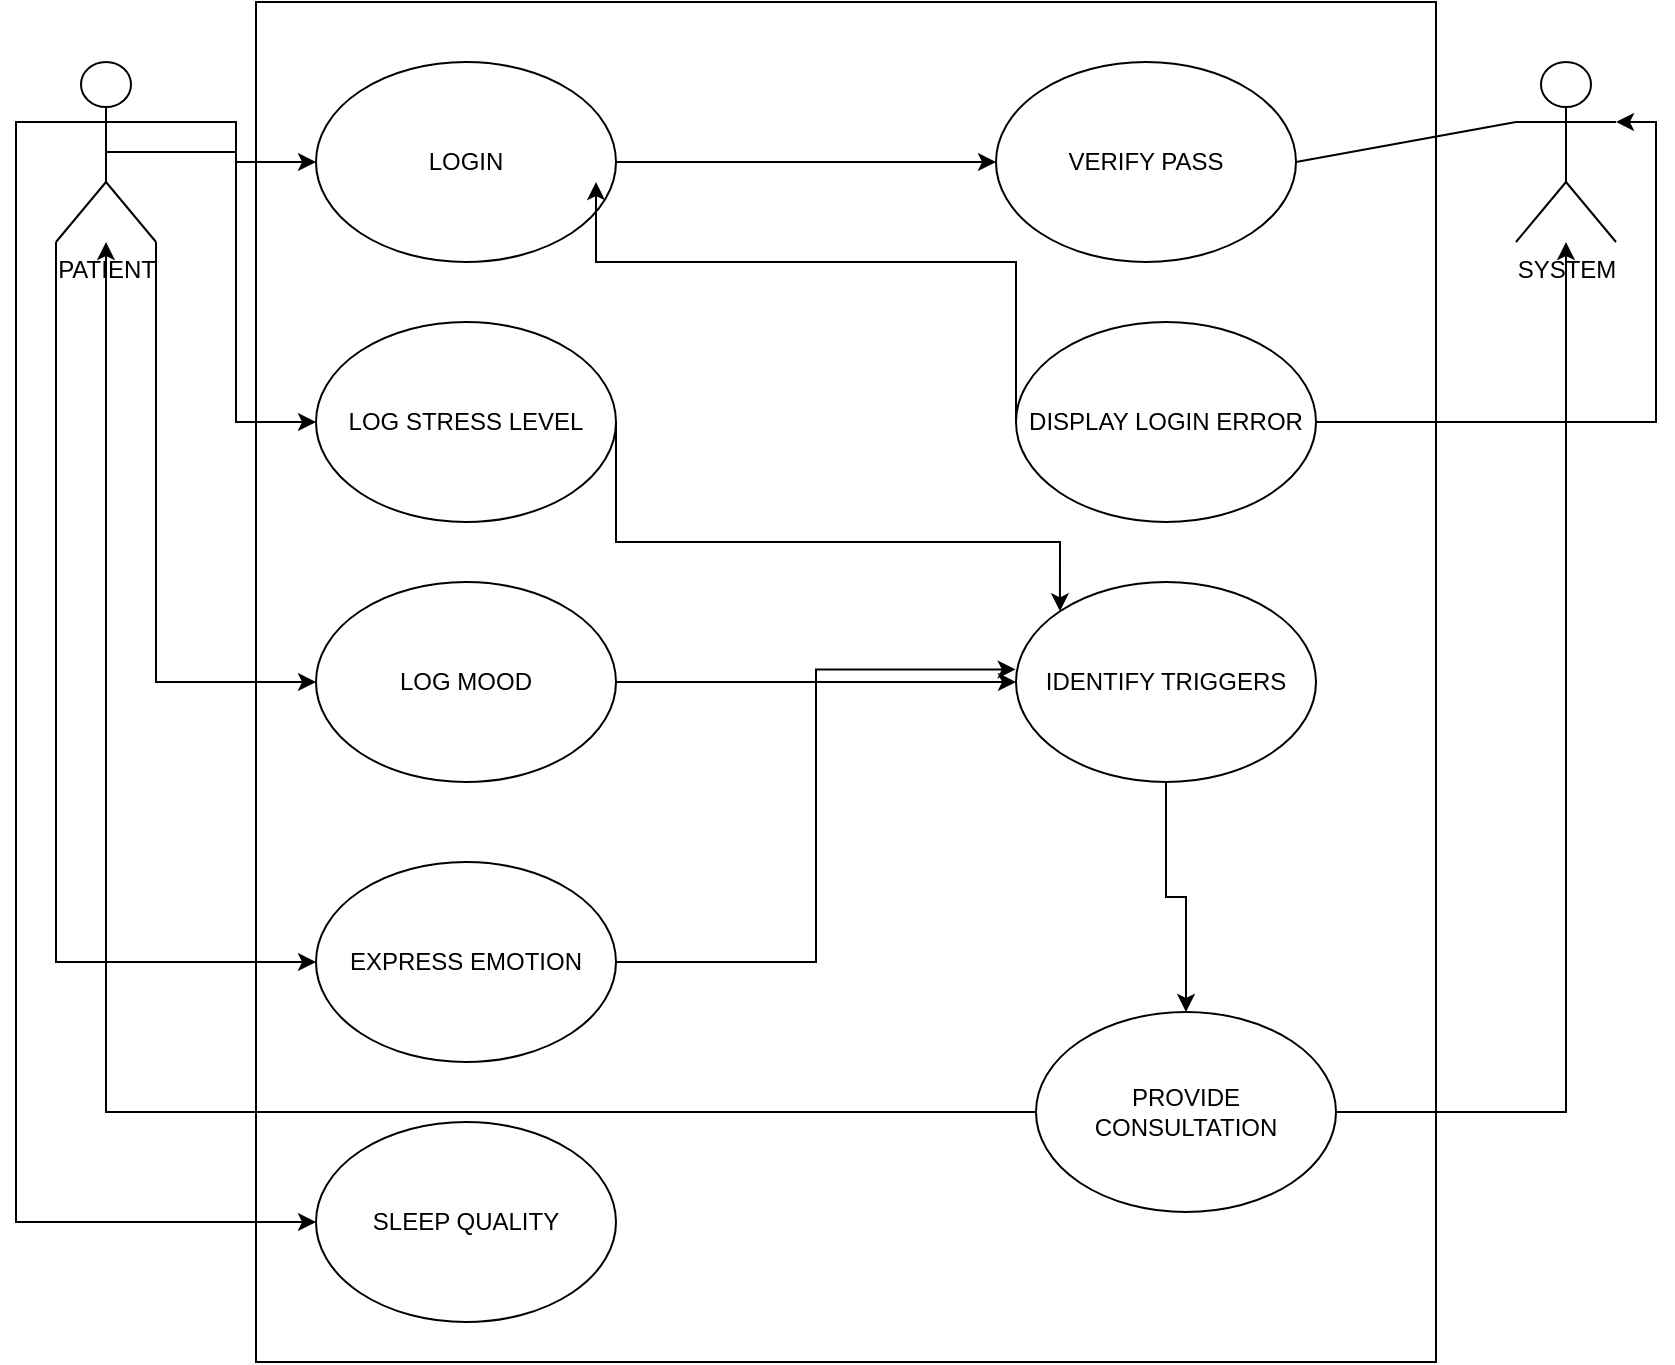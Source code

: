 <mxfile version="25.0.1">
  <diagram name="Page-1" id="UXNBtTIS3tb7Mg7rCU9a">
    <mxGraphModel dx="1560" dy="852" grid="1" gridSize="10" guides="1" tooltips="1" connect="1" arrows="1" fold="1" page="1" pageScale="1" pageWidth="827" pageHeight="1169" math="0" shadow="0">
      <root>
        <mxCell id="0" />
        <mxCell id="1" parent="0" />
        <mxCell id="PUUQbfQYf3G7SrFS9Qyq-1" value="" style="rounded=0;whiteSpace=wrap;html=1;" vertex="1" parent="1">
          <mxGeometry x="130" y="80" width="590" height="680" as="geometry" />
        </mxCell>
        <mxCell id="PUUQbfQYf3G7SrFS9Qyq-24" style="edgeStyle=orthogonalEdgeStyle;rounded=0;orthogonalLoop=1;jettySize=auto;html=1;exitX=1;exitY=0.333;exitDx=0;exitDy=0;exitPerimeter=0;" edge="1" parent="1" source="PUUQbfQYf3G7SrFS9Qyq-2" target="PUUQbfQYf3G7SrFS9Qyq-10">
          <mxGeometry relative="1" as="geometry" />
        </mxCell>
        <mxCell id="PUUQbfQYf3G7SrFS9Qyq-25" style="edgeStyle=orthogonalEdgeStyle;rounded=0;orthogonalLoop=1;jettySize=auto;html=1;exitX=0.5;exitY=0.5;exitDx=0;exitDy=0;exitPerimeter=0;entryX=0;entryY=0.5;entryDx=0;entryDy=0;" edge="1" parent="1" source="PUUQbfQYf3G7SrFS9Qyq-2" target="PUUQbfQYf3G7SrFS9Qyq-11">
          <mxGeometry relative="1" as="geometry" />
        </mxCell>
        <mxCell id="PUUQbfQYf3G7SrFS9Qyq-26" style="edgeStyle=orthogonalEdgeStyle;rounded=0;orthogonalLoop=1;jettySize=auto;html=1;exitX=1;exitY=1;exitDx=0;exitDy=0;exitPerimeter=0;entryX=0;entryY=0.5;entryDx=0;entryDy=0;" edge="1" parent="1" source="PUUQbfQYf3G7SrFS9Qyq-2" target="PUUQbfQYf3G7SrFS9Qyq-12">
          <mxGeometry relative="1" as="geometry" />
        </mxCell>
        <mxCell id="PUUQbfQYf3G7SrFS9Qyq-27" style="edgeStyle=orthogonalEdgeStyle;rounded=0;orthogonalLoop=1;jettySize=auto;html=1;exitX=0;exitY=1;exitDx=0;exitDy=0;exitPerimeter=0;entryX=0;entryY=0.5;entryDx=0;entryDy=0;" edge="1" parent="1" source="PUUQbfQYf3G7SrFS9Qyq-2" target="PUUQbfQYf3G7SrFS9Qyq-13">
          <mxGeometry relative="1" as="geometry" />
        </mxCell>
        <mxCell id="PUUQbfQYf3G7SrFS9Qyq-28" style="edgeStyle=orthogonalEdgeStyle;rounded=0;orthogonalLoop=1;jettySize=auto;html=1;exitX=0;exitY=0.333;exitDx=0;exitDy=0;exitPerimeter=0;entryX=0;entryY=0.5;entryDx=0;entryDy=0;" edge="1" parent="1" source="PUUQbfQYf3G7SrFS9Qyq-2" target="PUUQbfQYf3G7SrFS9Qyq-15">
          <mxGeometry relative="1" as="geometry" />
        </mxCell>
        <mxCell id="PUUQbfQYf3G7SrFS9Qyq-2" value="PATIENT" style="shape=umlActor;verticalLabelPosition=bottom;verticalAlign=top;html=1;outlineConnect=0;" vertex="1" parent="1">
          <mxGeometry x="30" y="110" width="50" height="90" as="geometry" />
        </mxCell>
        <mxCell id="PUUQbfQYf3G7SrFS9Qyq-3" value="SYSTEM&lt;div&gt;&lt;br&gt;&lt;/div&gt;" style="shape=umlActor;verticalLabelPosition=bottom;verticalAlign=top;html=1;outlineConnect=0;" vertex="1" parent="1">
          <mxGeometry x="760" y="110" width="50" height="90" as="geometry" />
        </mxCell>
        <mxCell id="PUUQbfQYf3G7SrFS9Qyq-31" style="edgeStyle=orthogonalEdgeStyle;rounded=0;orthogonalLoop=1;jettySize=auto;html=1;exitX=1;exitY=0.5;exitDx=0;exitDy=0;entryX=0;entryY=0.5;entryDx=0;entryDy=0;" edge="1" parent="1" source="PUUQbfQYf3G7SrFS9Qyq-10" target="PUUQbfQYf3G7SrFS9Qyq-17">
          <mxGeometry relative="1" as="geometry" />
        </mxCell>
        <mxCell id="PUUQbfQYf3G7SrFS9Qyq-10" value="LOGIN" style="ellipse;whiteSpace=wrap;html=1;" vertex="1" parent="1">
          <mxGeometry x="160" y="110" width="150" height="100" as="geometry" />
        </mxCell>
        <mxCell id="PUUQbfQYf3G7SrFS9Qyq-40" style="edgeStyle=orthogonalEdgeStyle;rounded=0;orthogonalLoop=1;jettySize=auto;html=1;exitX=1;exitY=0.5;exitDx=0;exitDy=0;entryX=0;entryY=0;entryDx=0;entryDy=0;" edge="1" parent="1" source="PUUQbfQYf3G7SrFS9Qyq-11" target="PUUQbfQYf3G7SrFS9Qyq-19">
          <mxGeometry relative="1" as="geometry">
            <Array as="points">
              <mxPoint x="310" y="350" />
              <mxPoint x="532" y="350" />
            </Array>
          </mxGeometry>
        </mxCell>
        <mxCell id="PUUQbfQYf3G7SrFS9Qyq-11" value="LOG STRESS LEVEL" style="ellipse;whiteSpace=wrap;html=1;" vertex="1" parent="1">
          <mxGeometry x="160" y="240" width="150" height="100" as="geometry" />
        </mxCell>
        <mxCell id="PUUQbfQYf3G7SrFS9Qyq-39" style="edgeStyle=orthogonalEdgeStyle;rounded=0;orthogonalLoop=1;jettySize=auto;html=1;exitX=1;exitY=0.5;exitDx=0;exitDy=0;" edge="1" parent="1" source="PUUQbfQYf3G7SrFS9Qyq-12">
          <mxGeometry relative="1" as="geometry">
            <mxPoint x="510" y="420" as="targetPoint" />
          </mxGeometry>
        </mxCell>
        <mxCell id="PUUQbfQYf3G7SrFS9Qyq-12" value="LOG MOOD" style="ellipse;whiteSpace=wrap;html=1;" vertex="1" parent="1">
          <mxGeometry x="160" y="370" width="150" height="100" as="geometry" />
        </mxCell>
        <mxCell id="PUUQbfQYf3G7SrFS9Qyq-13" value="EXPRESS EMOTION" style="ellipse;whiteSpace=wrap;html=1;" vertex="1" parent="1">
          <mxGeometry x="160" y="510" width="150" height="100" as="geometry" />
        </mxCell>
        <mxCell id="PUUQbfQYf3G7SrFS9Qyq-15" value="SLEEP QUALITY" style="ellipse;whiteSpace=wrap;html=1;" vertex="1" parent="1">
          <mxGeometry x="160" y="640" width="150" height="100" as="geometry" />
        </mxCell>
        <mxCell id="PUUQbfQYf3G7SrFS9Qyq-17" value="VERIFY PASS" style="ellipse;whiteSpace=wrap;html=1;" vertex="1" parent="1">
          <mxGeometry x="500" y="110" width="150" height="100" as="geometry" />
        </mxCell>
        <mxCell id="PUUQbfQYf3G7SrFS9Qyq-32" style="edgeStyle=orthogonalEdgeStyle;rounded=0;orthogonalLoop=1;jettySize=auto;html=1;exitX=0;exitY=0.5;exitDx=0;exitDy=0;" edge="1" parent="1" source="PUUQbfQYf3G7SrFS9Qyq-18">
          <mxGeometry relative="1" as="geometry">
            <mxPoint x="300" y="170" as="targetPoint" />
            <mxPoint x="500" y="290" as="sourcePoint" />
            <Array as="points">
              <mxPoint x="510" y="210" />
              <mxPoint x="300" y="210" />
            </Array>
          </mxGeometry>
        </mxCell>
        <mxCell id="PUUQbfQYf3G7SrFS9Qyq-18" value="DISPLAY LOGIN ERROR" style="ellipse;whiteSpace=wrap;html=1;" vertex="1" parent="1">
          <mxGeometry x="510" y="240" width="150" height="100" as="geometry" />
        </mxCell>
        <mxCell id="PUUQbfQYf3G7SrFS9Qyq-41" style="edgeStyle=orthogonalEdgeStyle;rounded=0;orthogonalLoop=1;jettySize=auto;html=1;exitX=0.5;exitY=1;exitDx=0;exitDy=0;entryX=0.5;entryY=0;entryDx=0;entryDy=0;" edge="1" parent="1" source="PUUQbfQYf3G7SrFS9Qyq-19" target="PUUQbfQYf3G7SrFS9Qyq-20">
          <mxGeometry relative="1" as="geometry" />
        </mxCell>
        <mxCell id="PUUQbfQYf3G7SrFS9Qyq-19" value="IDENTIFY TRIGGERS" style="ellipse;whiteSpace=wrap;html=1;" vertex="1" parent="1">
          <mxGeometry x="510" y="370" width="150" height="100" as="geometry" />
        </mxCell>
        <mxCell id="PUUQbfQYf3G7SrFS9Qyq-42" style="edgeStyle=orthogonalEdgeStyle;rounded=0;orthogonalLoop=1;jettySize=auto;html=1;" edge="1" parent="1" source="PUUQbfQYf3G7SrFS9Qyq-20" target="PUUQbfQYf3G7SrFS9Qyq-3">
          <mxGeometry relative="1" as="geometry" />
        </mxCell>
        <mxCell id="PUUQbfQYf3G7SrFS9Qyq-43" style="edgeStyle=orthogonalEdgeStyle;rounded=0;orthogonalLoop=1;jettySize=auto;html=1;" edge="1" parent="1" source="PUUQbfQYf3G7SrFS9Qyq-20" target="PUUQbfQYf3G7SrFS9Qyq-2">
          <mxGeometry relative="1" as="geometry" />
        </mxCell>
        <mxCell id="PUUQbfQYf3G7SrFS9Qyq-20" value="PROVIDE CONSULTATION" style="ellipse;whiteSpace=wrap;html=1;" vertex="1" parent="1">
          <mxGeometry x="520" y="585" width="150" height="100" as="geometry" />
        </mxCell>
        <mxCell id="PUUQbfQYf3G7SrFS9Qyq-36" value="" style="endArrow=none;html=1;rounded=0;entryX=0;entryY=0.333;entryDx=0;entryDy=0;entryPerimeter=0;exitX=1;exitY=0.5;exitDx=0;exitDy=0;" edge="1" parent="1" source="PUUQbfQYf3G7SrFS9Qyq-17" target="PUUQbfQYf3G7SrFS9Qyq-3">
          <mxGeometry width="50" height="50" relative="1" as="geometry">
            <mxPoint x="660" y="170" as="sourcePoint" />
            <mxPoint x="740" y="140" as="targetPoint" />
          </mxGeometry>
        </mxCell>
        <mxCell id="PUUQbfQYf3G7SrFS9Qyq-37" style="edgeStyle=orthogonalEdgeStyle;rounded=0;orthogonalLoop=1;jettySize=auto;html=1;exitX=1;exitY=0.5;exitDx=0;exitDy=0;entryX=1;entryY=0.333;entryDx=0;entryDy=0;entryPerimeter=0;" edge="1" parent="1" source="PUUQbfQYf3G7SrFS9Qyq-18" target="PUUQbfQYf3G7SrFS9Qyq-3">
          <mxGeometry relative="1" as="geometry" />
        </mxCell>
        <mxCell id="PUUQbfQYf3G7SrFS9Qyq-38" style="edgeStyle=orthogonalEdgeStyle;rounded=0;orthogonalLoop=1;jettySize=auto;html=1;exitX=1;exitY=0.5;exitDx=0;exitDy=0;entryX=-0.001;entryY=0.437;entryDx=0;entryDy=0;entryPerimeter=0;" edge="1" parent="1" source="PUUQbfQYf3G7SrFS9Qyq-13" target="PUUQbfQYf3G7SrFS9Qyq-19">
          <mxGeometry relative="1" as="geometry" />
        </mxCell>
      </root>
    </mxGraphModel>
  </diagram>
</mxfile>
